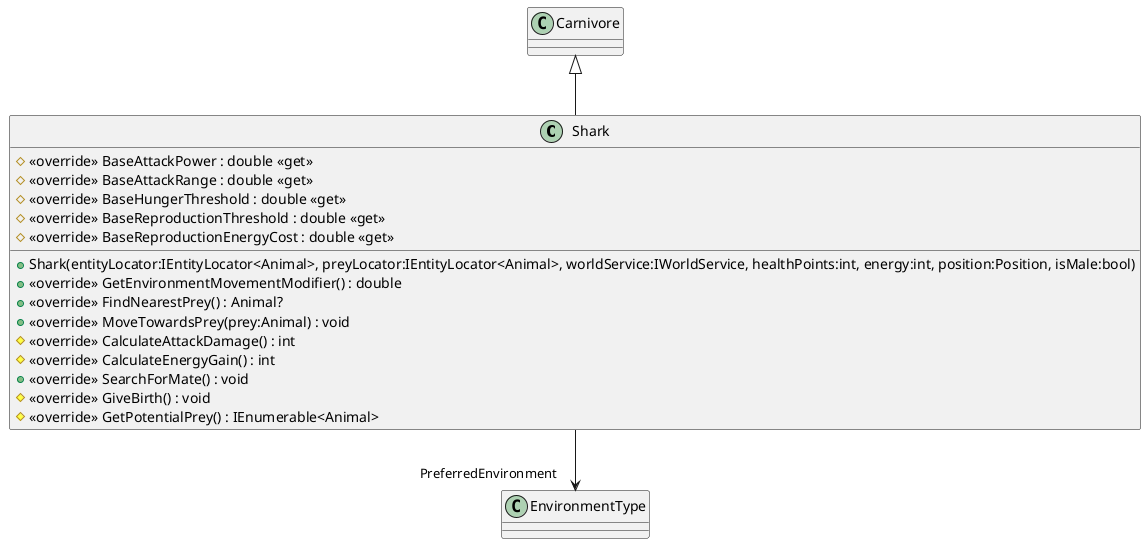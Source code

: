 @startuml
class Shark {
    # <<override>> BaseAttackPower : double <<get>>
    # <<override>> BaseAttackRange : double <<get>>
    # <<override>> BaseHungerThreshold : double <<get>>
    # <<override>> BaseReproductionThreshold : double <<get>>
    # <<override>> BaseReproductionEnergyCost : double <<get>>
    + Shark(entityLocator:IEntityLocator<Animal>, preyLocator:IEntityLocator<Animal>, worldService:IWorldService, healthPoints:int, energy:int, position:Position, isMale:bool)
    + <<override>> GetEnvironmentMovementModifier() : double
    + <<override>> FindNearestPrey() : Animal?
    + <<override>> MoveTowardsPrey(prey:Animal) : void
    # <<override>> CalculateAttackDamage() : int
    # <<override>> CalculateEnergyGain() : int
    + <<override>> SearchForMate() : void
    # <<override>> GiveBirth() : void
    # <<override>> GetPotentialPrey() : IEnumerable<Animal>
}
Carnivore <|-- Shark
Shark --> "PreferredEnvironment" EnvironmentType
@enduml
